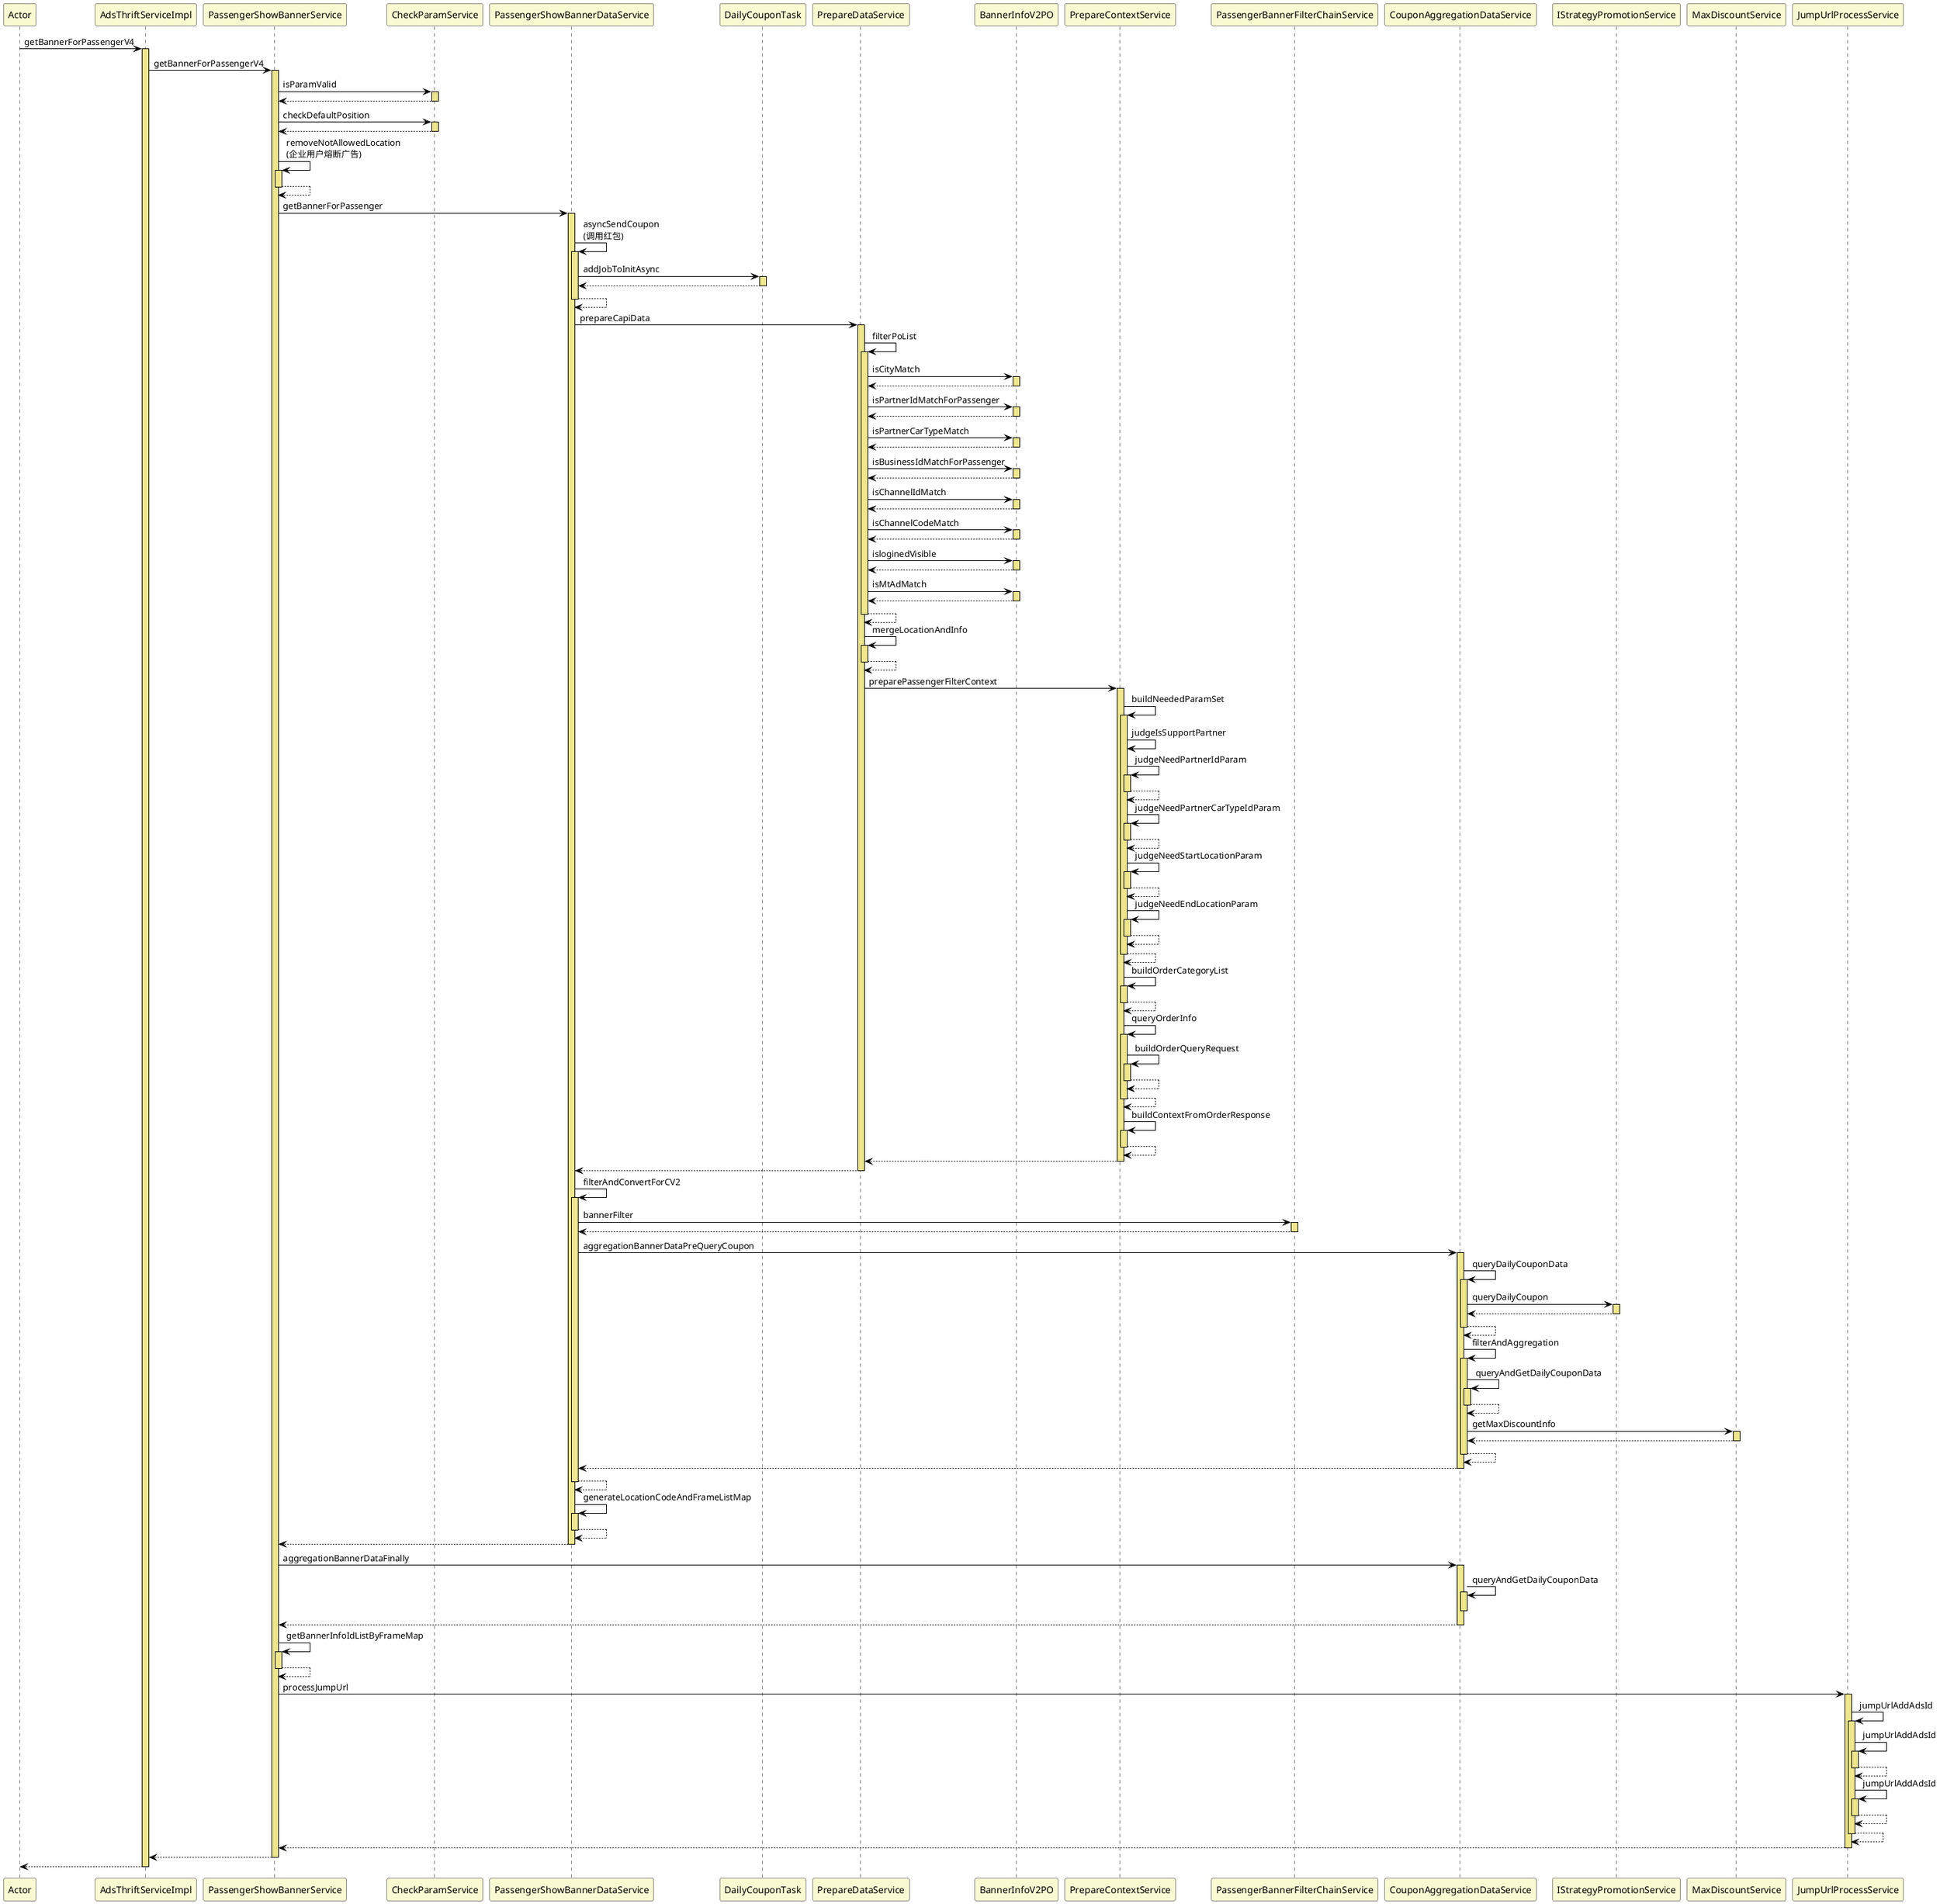 @startuml
skinparam sequence {
ArrowColor black
LifeLineBorderColor black
LifeLineBackgroundColor khaki
ParticipantBackgroundColor lightgoldenrodyellow
}
participant Actor
Actor -> AdsThriftServiceImpl : getBannerForPassengerV4
activate AdsThriftServiceImpl
AdsThriftServiceImpl -> PassengerShowBannerService : getBannerForPassengerV4
activate PassengerShowBannerService
PassengerShowBannerService -> CheckParamService : isParamValid
activate CheckParamService
CheckParamService --> PassengerShowBannerService
deactivate CheckParamService
PassengerShowBannerService -> CheckParamService : checkDefaultPosition
activate CheckParamService
CheckParamService --> PassengerShowBannerService
deactivate CheckParamService
PassengerShowBannerService -> PassengerShowBannerService : removeNotAllowedLocation\n(企业用户熔断广告)
activate PassengerShowBannerService
PassengerShowBannerService --> PassengerShowBannerService
deactivate PassengerShowBannerService
PassengerShowBannerService -> PassengerShowBannerDataService : getBannerForPassenger
activate PassengerShowBannerDataService
PassengerShowBannerDataService -> PassengerShowBannerDataService : asyncSendCoupon\n(调用红包)
activate PassengerShowBannerDataService
PassengerShowBannerDataService -> DailyCouponTask : addJobToInitAsync
activate DailyCouponTask
DailyCouponTask --> PassengerShowBannerDataService
deactivate DailyCouponTask
PassengerShowBannerDataService --> PassengerShowBannerDataService
deactivate PassengerShowBannerDataService
PassengerShowBannerDataService -> PrepareDataService : prepareCapiData
activate PrepareDataService
PrepareDataService -> PrepareDataService : filterPoList
activate PrepareDataService
PrepareDataService -> BannerInfoV2PO : isCityMatch
activate BannerInfoV2PO
BannerInfoV2PO --> PrepareDataService
deactivate BannerInfoV2PO
PrepareDataService -> BannerInfoV2PO : isPartnerIdMatchForPassenger
activate BannerInfoV2PO
BannerInfoV2PO --> PrepareDataService
deactivate BannerInfoV2PO
PrepareDataService -> BannerInfoV2PO : isPartnerCarTypeMatch
activate BannerInfoV2PO
BannerInfoV2PO --> PrepareDataService
deactivate BannerInfoV2PO
PrepareDataService -> BannerInfoV2PO : isBusinessIdMatchForPassenger
activate BannerInfoV2PO
BannerInfoV2PO --> PrepareDataService
deactivate BannerInfoV2PO
PrepareDataService -> BannerInfoV2PO : isChannelIdMatch
activate BannerInfoV2PO
BannerInfoV2PO --> PrepareDataService
deactivate BannerInfoV2PO
PrepareDataService -> BannerInfoV2PO : isChannelCodeMatch
activate BannerInfoV2PO
BannerInfoV2PO --> PrepareDataService
deactivate BannerInfoV2PO
PrepareDataService -> BannerInfoV2PO : isloginedVisible
activate BannerInfoV2PO
BannerInfoV2PO --> PrepareDataService
deactivate BannerInfoV2PO
PrepareDataService -> BannerInfoV2PO : isMtAdMatch
activate BannerInfoV2PO
BannerInfoV2PO --> PrepareDataService
deactivate BannerInfoV2PO
PrepareDataService --> PrepareDataService
deactivate PrepareDataService
PrepareDataService -> PrepareDataService : mergeLocationAndInfo
activate PrepareDataService
PrepareDataService --> PrepareDataService
deactivate PrepareDataService
PrepareDataService -> PrepareContextService : preparePassengerFilterContext
activate PrepareContextService
PrepareContextService -> PrepareContextService : buildNeededParamSet
activate PrepareContextService
PrepareContextService -> PrepareContextService : judgeIsSupportPartner
'activate PrepareContextService
'PrepareContextService --> PrepareContextService
'deactivate PrepareContextService
PrepareContextService -> PrepareContextService : judgeNeedPartnerIdParam
activate PrepareContextService
PrepareContextService --> PrepareContextService
deactivate PrepareContextService
PrepareContextService -> PrepareContextService : judgeNeedPartnerCarTypeIdParam
activate PrepareContextService
PrepareContextService --> PrepareContextService
deactivate PrepareContextService
PrepareContextService -> PrepareContextService : judgeNeedStartLocationParam
activate PrepareContextService
PrepareContextService --> PrepareContextService
deactivate PrepareContextService
PrepareContextService -> PrepareContextService : judgeNeedEndLocationParam
activate PrepareContextService
PrepareContextService --> PrepareContextService
deactivate PrepareContextService
PrepareContextService --> PrepareContextService
deactivate PrepareContextService
PrepareContextService -> PrepareContextService : buildOrderCategoryList
activate PrepareContextService
PrepareContextService --> PrepareContextService
deactivate PrepareContextService
PrepareContextService -> PrepareContextService : queryOrderInfo
activate PrepareContextService
PrepareContextService -> PrepareContextService : buildOrderQueryRequest
activate PrepareContextService
PrepareContextService --> PrepareContextService
deactivate PrepareContextService
PrepareContextService --> PrepareContextService
deactivate PrepareContextService
PrepareContextService -> PrepareContextService : buildContextFromOrderResponse
activate PrepareContextService
PrepareContextService --> PrepareContextService
deactivate PrepareContextService
PrepareContextService --> PrepareDataService
deactivate PrepareContextService
PrepareDataService --> PassengerShowBannerDataService
deactivate PrepareDataService
PassengerShowBannerDataService -> PassengerShowBannerDataService : filterAndConvertForCV2
activate PassengerShowBannerDataService
PassengerShowBannerDataService -> PassengerBannerFilterChainService : bannerFilter
activate PassengerBannerFilterChainService
PassengerBannerFilterChainService --> PassengerShowBannerDataService
deactivate PassengerBannerFilterChainService
PassengerShowBannerDataService -> CouponAggregationDataService : aggregationBannerDataPreQueryCoupon
activate CouponAggregationDataService
CouponAggregationDataService -> CouponAggregationDataService : queryDailyCouponData
activate CouponAggregationDataService
CouponAggregationDataService -> IStrategyPromotionService : queryDailyCoupon
activate IStrategyPromotionService
IStrategyPromotionService --> CouponAggregationDataService
deactivate IStrategyPromotionService
CouponAggregationDataService --> CouponAggregationDataService
deactivate CouponAggregationDataService
CouponAggregationDataService -> CouponAggregationDataService : filterAndAggregation
activate CouponAggregationDataService
CouponAggregationDataService -> CouponAggregationDataService : queryAndGetDailyCouponData
activate CouponAggregationDataService
CouponAggregationDataService --> CouponAggregationDataService
deactivate CouponAggregationDataService
CouponAggregationDataService -> MaxDiscountService : getMaxDiscountInfo
activate MaxDiscountService
MaxDiscountService --> CouponAggregationDataService
deactivate MaxDiscountService
CouponAggregationDataService --> CouponAggregationDataService
deactivate CouponAggregationDataService
CouponAggregationDataService --> PassengerShowBannerDataService
deactivate CouponAggregationDataService
PassengerShowBannerDataService --> PassengerShowBannerDataService
deactivate PassengerShowBannerDataService
PassengerShowBannerDataService -> PassengerShowBannerDataService : generateLocationCodeAndFrameListMap
activate PassengerShowBannerDataService
PassengerShowBannerDataService --> PassengerShowBannerDataService
deactivate PassengerShowBannerDataService
PassengerShowBannerDataService --> PassengerShowBannerService
deactivate PassengerShowBannerDataService
PassengerShowBannerService -> CouponAggregationDataService : aggregationBannerDataFinally
activate CouponAggregationDataService
CouponAggregationDataService -> CouponAggregationDataService : queryAndGetDailyCouponData
activate CouponAggregationDataService
deactivate CouponAggregationDataService
CouponAggregationDataService --> PassengerShowBannerService
deactivate CouponAggregationDataService
PassengerShowBannerService -> PassengerShowBannerService : getBannerInfoIdListByFrameMap
activate PassengerShowBannerService
PassengerShowBannerService --> PassengerShowBannerService
deactivate PassengerShowBannerService
PassengerShowBannerService -> JumpUrlProcessService : processJumpUrl
activate JumpUrlProcessService
JumpUrlProcessService -> JumpUrlProcessService : jumpUrlAddAdsId
activate JumpUrlProcessService
JumpUrlProcessService -> JumpUrlProcessService : jumpUrlAddAdsId
activate JumpUrlProcessService
JumpUrlProcessService --> JumpUrlProcessService
deactivate JumpUrlProcessService
JumpUrlProcessService -> JumpUrlProcessService : jumpUrlAddAdsId
activate JumpUrlProcessService
JumpUrlProcessService --> JumpUrlProcessService
deactivate JumpUrlProcessService
JumpUrlProcessService --> JumpUrlProcessService
deactivate JumpUrlProcessService
JumpUrlProcessService --> PassengerShowBannerService
deactivate JumpUrlProcessService
PassengerShowBannerService --> AdsThriftServiceImpl
deactivate PassengerShowBannerService
return
@enduml